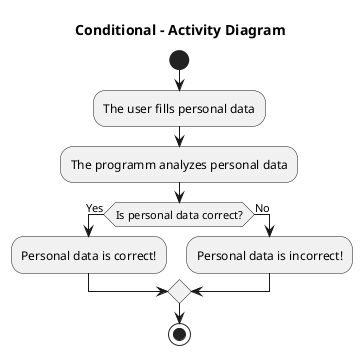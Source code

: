 @startuml
title Conditional - Activity Diagram 

start
:The user fills personal data;
:The programm analyzes personal data;
if (Is personal data correct?) then (Yes)
  :Personal data is correct!;
else (No)
  :Personal data is incorrect!;
endif
stop

@enduml
